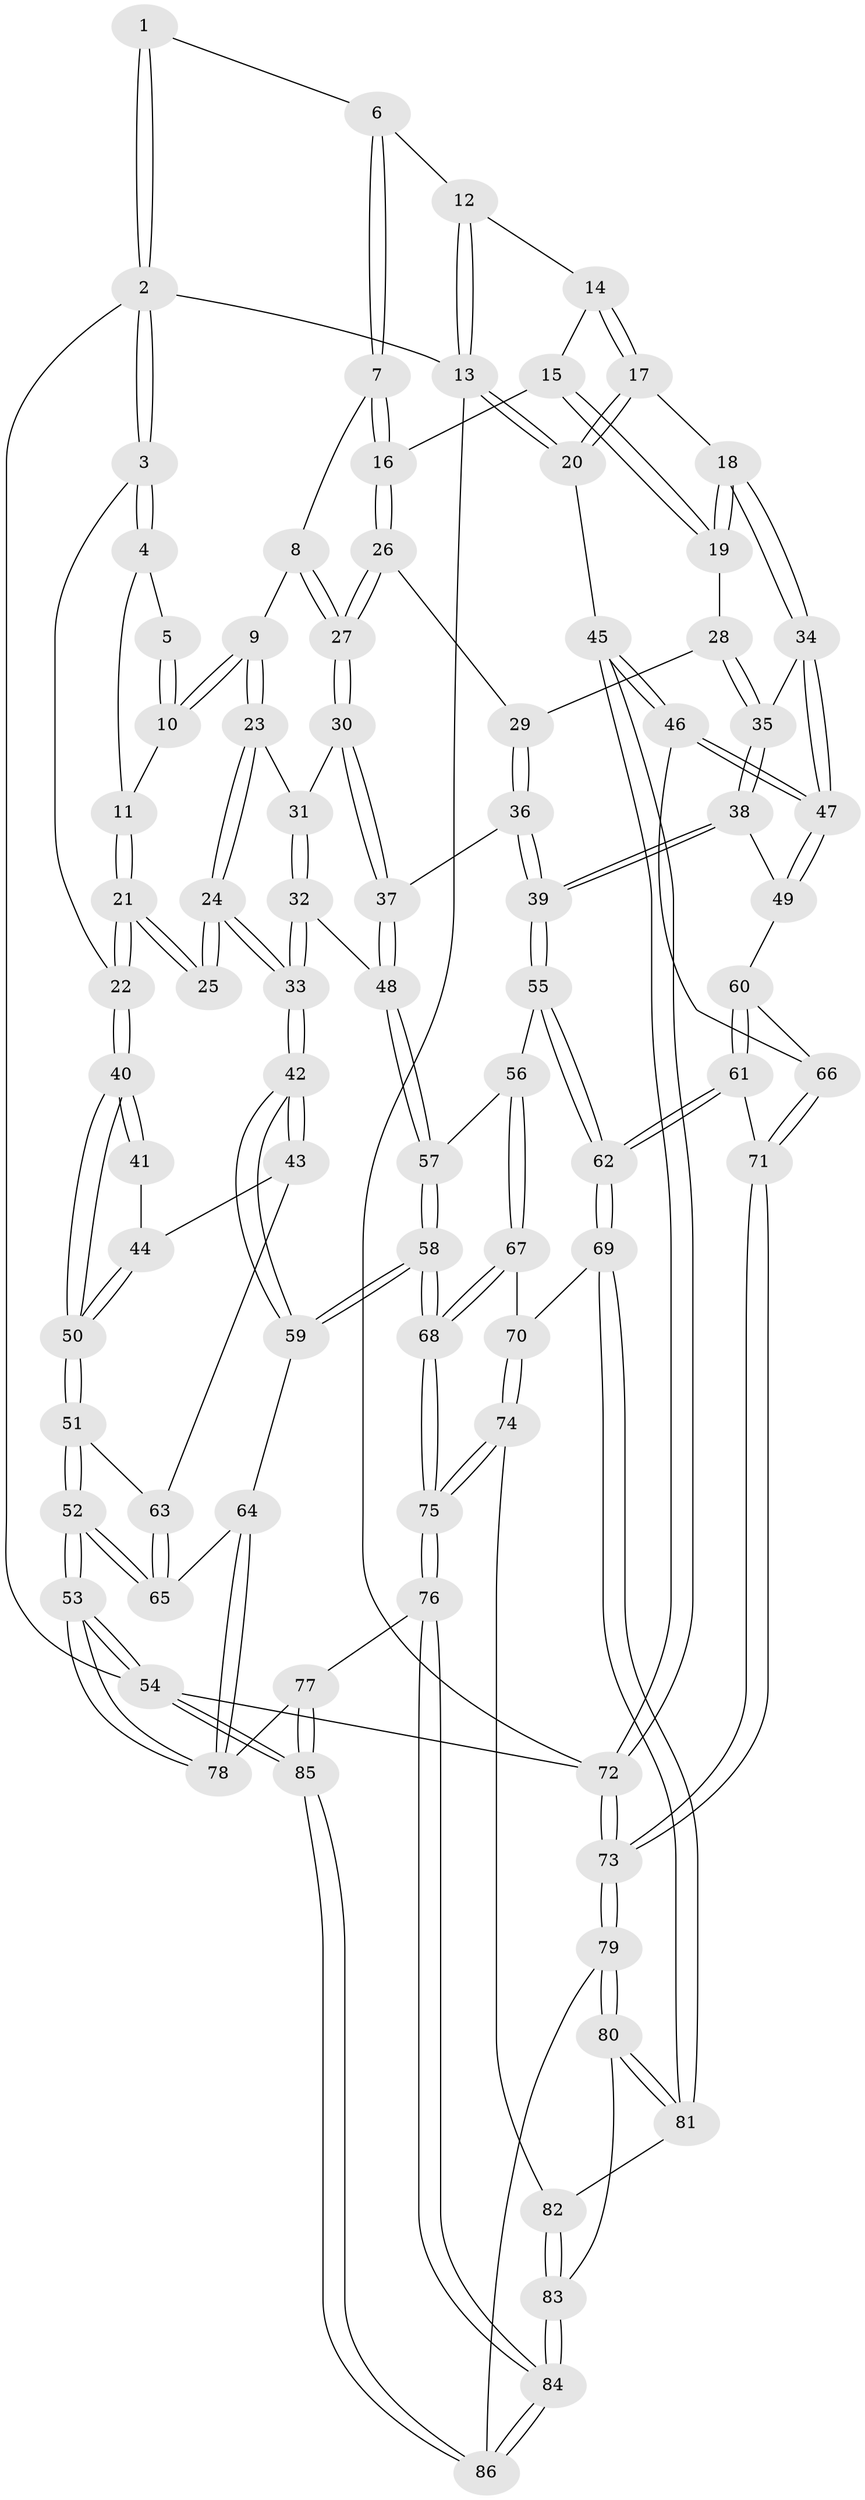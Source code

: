 // Generated by graph-tools (version 1.1) at 2025/51/03/09/25 03:51:06]
// undirected, 86 vertices, 212 edges
graph export_dot {
graph [start="1"]
  node [color=gray90,style=filled];
  1 [pos="+0.2623486626508729+0"];
  2 [pos="+0+0"];
  3 [pos="+0+0"];
  4 [pos="+0.16968266803288007+0.1208603646576281"];
  5 [pos="+0.2596268499399959+0"];
  6 [pos="+0.5952228380067224+0"];
  7 [pos="+0.5922811060533197+0.06023811791513444"];
  8 [pos="+0.5385486064051835+0.1067602613544746"];
  9 [pos="+0.3926010146944967+0.20435001389617097"];
  10 [pos="+0.2902218951785245+0.14584857516100594"];
  11 [pos="+0.19479868203125322+0.18580949346926173"];
  12 [pos="+0.7028896666086724+0"];
  13 [pos="+1+0"];
  14 [pos="+0.9418048657192293+0.1258301120785599"];
  15 [pos="+0.9154094838235767+0.13590925435689"];
  16 [pos="+0.6212628203220646+0.10088487572313919"];
  17 [pos="+1+0.17465437661997837"];
  18 [pos="+0.9954635924461038+0.26281913106082394"];
  19 [pos="+0.793022783809334+0.25804011275801614"];
  20 [pos="+1+0.16258467321365241"];
  21 [pos="+0.1878197470352585+0.19563225396688458"];
  22 [pos="+0+0.15842653253084407"];
  23 [pos="+0.39159677480080207+0.20830437558815987"];
  24 [pos="+0.235661635324455+0.3351592938626201"];
  25 [pos="+0.1980572590073609+0.31630288209907265"];
  26 [pos="+0.6734484355680478+0.21387963434030952"];
  27 [pos="+0.5085681688348839+0.3490180414453991"];
  28 [pos="+0.791022699270226+0.259007028676166"];
  29 [pos="+0.6748099794580373+0.21599361621483196"];
  30 [pos="+0.49518730044314063+0.3740785825546962"];
  31 [pos="+0.3974494141439972+0.23134002287883224"];
  32 [pos="+0.3617842907493004+0.4439459279181215"];
  33 [pos="+0.2957591738882823+0.4484790216544981"];
  34 [pos="+0.8710780632902221+0.3973493696072633"];
  35 [pos="+0.8536232310565554+0.3975319700191379"];
  36 [pos="+0.6495804598870317+0.432411077646635"];
  37 [pos="+0.4954068673630757+0.3770070308217277"];
  38 [pos="+0.7981277840372857+0.4467680129638787"];
  39 [pos="+0.6648396323516814+0.4657439145448254"];
  40 [pos="+0+0.21892888114018552"];
  41 [pos="+0.1559838409206654+0.3286570629255233"];
  42 [pos="+0.23126954433420754+0.5340692206620756"];
  43 [pos="+0.16600648548319694+0.5185984304191427"];
  44 [pos="+0.10245135348899413+0.45027601247316434"];
  45 [pos="+1+0.5194137283941374"];
  46 [pos="+1+0.5291156561352942"];
  47 [pos="+1+0.514657125236176"];
  48 [pos="+0.40489261312534774+0.45564914624050473"];
  49 [pos="+0.8362806841604159+0.5294627645617516"];
  50 [pos="+0+0.4240322931427827"];
  51 [pos="+0+0.5095181376433766"];
  52 [pos="+0+0.8472758812257838"];
  53 [pos="+0+1"];
  54 [pos="+0+1"];
  55 [pos="+0.6469567798575057+0.5168250269859533"];
  56 [pos="+0.6121666665721552+0.5313639390739273"];
  57 [pos="+0.4486905859870488+0.5248662902121652"];
  58 [pos="+0.40307074610842736+0.7270696496520577"];
  59 [pos="+0.2551805557050691+0.6506092711915729"];
  60 [pos="+0.8366235414810671+0.566084595762029"];
  61 [pos="+0.763283698711189+0.6852363627419197"];
  62 [pos="+0.7391755300526912+0.6899637958241319"];
  63 [pos="+0.09064294354479195+0.5656970718919384"];
  64 [pos="+0.17330443010052904+0.7044135934138702"];
  65 [pos="+0.0791433579352045+0.705770329491735"];
  66 [pos="+0.9725637619138932+0.6024513379724281"];
  67 [pos="+0.5359443750478583+0.6569604765568073"];
  68 [pos="+0.4064501630296818+0.7319288993836292"];
  69 [pos="+0.7352586375720094+0.6958342169715098"];
  70 [pos="+0.6240763338059171+0.6898763831423737"];
  71 [pos="+0.8930989391213771+0.7140418764066819"];
  72 [pos="+1+1"];
  73 [pos="+1+1"];
  74 [pos="+0.5152115418853548+0.7688560661804902"];
  75 [pos="+0.41056119045442785+0.7489871800532366"];
  76 [pos="+0.3867315872009266+0.8629768786762548"];
  77 [pos="+0.25658738114262497+0.8653409428348051"];
  78 [pos="+0.18955177165725628+0.8294081586253486"];
  79 [pos="+1+1"];
  80 [pos="+0.730338777584977+0.8521110256863179"];
  81 [pos="+0.7350629619995159+0.6964613010670797"];
  82 [pos="+0.5675614721449744+0.7880945896334077"];
  83 [pos="+0.6197358800281122+0.8672380724542816"];
  84 [pos="+0.4520203516852753+1"];
  85 [pos="+0+1"];
  86 [pos="+0.4538720224401586+1"];
  1 -- 2;
  1 -- 2;
  1 -- 6;
  2 -- 3;
  2 -- 3;
  2 -- 13;
  2 -- 54;
  3 -- 4;
  3 -- 4;
  3 -- 22;
  4 -- 5;
  4 -- 11;
  5 -- 10;
  5 -- 10;
  6 -- 7;
  6 -- 7;
  6 -- 12;
  7 -- 8;
  7 -- 16;
  7 -- 16;
  8 -- 9;
  8 -- 27;
  8 -- 27;
  9 -- 10;
  9 -- 10;
  9 -- 23;
  9 -- 23;
  10 -- 11;
  11 -- 21;
  11 -- 21;
  12 -- 13;
  12 -- 13;
  12 -- 14;
  13 -- 20;
  13 -- 20;
  13 -- 72;
  14 -- 15;
  14 -- 17;
  14 -- 17;
  15 -- 16;
  15 -- 19;
  15 -- 19;
  16 -- 26;
  16 -- 26;
  17 -- 18;
  17 -- 20;
  17 -- 20;
  18 -- 19;
  18 -- 19;
  18 -- 34;
  18 -- 34;
  19 -- 28;
  20 -- 45;
  21 -- 22;
  21 -- 22;
  21 -- 25;
  21 -- 25;
  22 -- 40;
  22 -- 40;
  23 -- 24;
  23 -- 24;
  23 -- 31;
  24 -- 25;
  24 -- 25;
  24 -- 33;
  24 -- 33;
  26 -- 27;
  26 -- 27;
  26 -- 29;
  27 -- 30;
  27 -- 30;
  28 -- 29;
  28 -- 35;
  28 -- 35;
  29 -- 36;
  29 -- 36;
  30 -- 31;
  30 -- 37;
  30 -- 37;
  31 -- 32;
  31 -- 32;
  32 -- 33;
  32 -- 33;
  32 -- 48;
  33 -- 42;
  33 -- 42;
  34 -- 35;
  34 -- 47;
  34 -- 47;
  35 -- 38;
  35 -- 38;
  36 -- 37;
  36 -- 39;
  36 -- 39;
  37 -- 48;
  37 -- 48;
  38 -- 39;
  38 -- 39;
  38 -- 49;
  39 -- 55;
  39 -- 55;
  40 -- 41;
  40 -- 41;
  40 -- 50;
  40 -- 50;
  41 -- 44;
  42 -- 43;
  42 -- 43;
  42 -- 59;
  42 -- 59;
  43 -- 44;
  43 -- 63;
  44 -- 50;
  44 -- 50;
  45 -- 46;
  45 -- 46;
  45 -- 72;
  45 -- 72;
  46 -- 47;
  46 -- 47;
  46 -- 66;
  47 -- 49;
  47 -- 49;
  48 -- 57;
  48 -- 57;
  49 -- 60;
  50 -- 51;
  50 -- 51;
  51 -- 52;
  51 -- 52;
  51 -- 63;
  52 -- 53;
  52 -- 53;
  52 -- 65;
  52 -- 65;
  53 -- 54;
  53 -- 54;
  53 -- 78;
  53 -- 78;
  54 -- 85;
  54 -- 85;
  54 -- 72;
  55 -- 56;
  55 -- 62;
  55 -- 62;
  56 -- 57;
  56 -- 67;
  56 -- 67;
  57 -- 58;
  57 -- 58;
  58 -- 59;
  58 -- 59;
  58 -- 68;
  58 -- 68;
  59 -- 64;
  60 -- 61;
  60 -- 61;
  60 -- 66;
  61 -- 62;
  61 -- 62;
  61 -- 71;
  62 -- 69;
  62 -- 69;
  63 -- 65;
  63 -- 65;
  64 -- 65;
  64 -- 78;
  64 -- 78;
  66 -- 71;
  66 -- 71;
  67 -- 68;
  67 -- 68;
  67 -- 70;
  68 -- 75;
  68 -- 75;
  69 -- 70;
  69 -- 81;
  69 -- 81;
  70 -- 74;
  70 -- 74;
  71 -- 73;
  71 -- 73;
  72 -- 73;
  72 -- 73;
  73 -- 79;
  73 -- 79;
  74 -- 75;
  74 -- 75;
  74 -- 82;
  75 -- 76;
  75 -- 76;
  76 -- 77;
  76 -- 84;
  76 -- 84;
  77 -- 78;
  77 -- 85;
  77 -- 85;
  79 -- 80;
  79 -- 80;
  79 -- 86;
  80 -- 81;
  80 -- 81;
  80 -- 83;
  81 -- 82;
  82 -- 83;
  82 -- 83;
  83 -- 84;
  83 -- 84;
  84 -- 86;
  84 -- 86;
  85 -- 86;
  85 -- 86;
}
